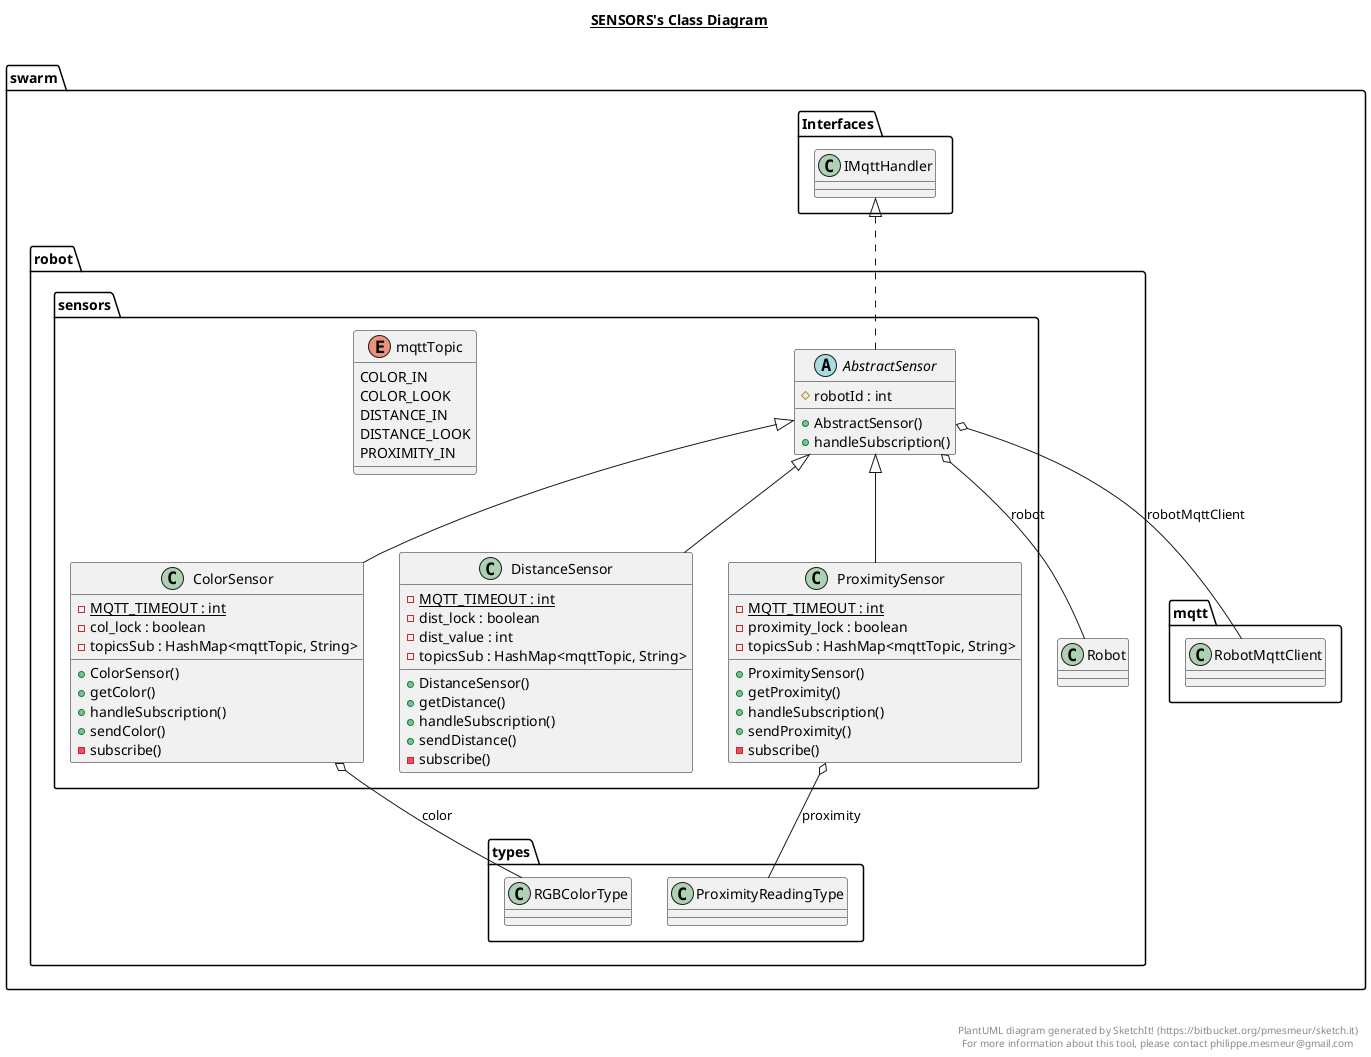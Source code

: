 @startuml

title __SENSORS's Class Diagram__\n

  namespace swarm {
    namespace robot {
      namespace sensors {
        abstract class swarm.robot.sensors.AbstractSensor {
            # robotId : int
            + AbstractSensor()
            + handleSubscription()
        }
      }
    }
  }
  

  namespace swarm {
    namespace robot {
      namespace sensors {
        class swarm.robot.sensors.ColorSensor {
            {static} - MQTT_TIMEOUT : int
            - col_lock : boolean
            - topicsSub : HashMap<mqttTopic, String>
            + ColorSensor()
            + getColor()
            + handleSubscription()
            + sendColor()
            - subscribe()
        }
      }
    }
  }
  

  namespace swarm {
    namespace robot {
      namespace sensors {
        enum mqttTopic {
          COLOR_IN
          COLOR_LOOK
        }
      }
    }
  }
  

  namespace swarm {
    namespace robot {
      namespace sensors {
        class swarm.robot.sensors.DistanceSensor {
            {static} - MQTT_TIMEOUT : int
            - dist_lock : boolean
            - dist_value : int
            - topicsSub : HashMap<mqttTopic, String>
            + DistanceSensor()
            + getDistance()
            + handleSubscription()
            + sendDistance()
            - subscribe()
        }
      }
    }
  }
  

  namespace swarm {
    namespace robot {
      namespace sensors {
        enum mqttTopic {
          DISTANCE_IN
          DISTANCE_LOOK
        }
      }
    }
  }
  

  namespace swarm {
    namespace robot {
      namespace sensors {
        class swarm.robot.sensors.ProximitySensor {
            {static} - MQTT_TIMEOUT : int
            - proximity_lock : boolean
            - topicsSub : HashMap<mqttTopic, String>
            + ProximitySensor()
            + getProximity()
            + handleSubscription()
            + sendProximity()
            - subscribe()
        }
      }
    }
  }
  

  namespace swarm {
    namespace robot {
      namespace sensors {
        enum mqttTopic {
          PROXIMITY_IN
        }
      }
    }
  }
  

  swarm.robot.sensors.AbstractSensor .up.|> swarm.Interfaces.IMqttHandler
  swarm.robot.sensors.AbstractSensor o-- swarm.robot.Robot : robot
  swarm.robot.sensors.AbstractSensor o-- swarm.mqtt.RobotMqttClient : robotMqttClient
  swarm.robot.sensors.ColorSensor -up-|> swarm.robot.sensors.AbstractSensor
  swarm.robot.sensors.ColorSensor o-- swarm.robot.types.RGBColorType : color
  swarm.robot.sensors.ColorSensor +-down- swarm.robot.sensors.ColorSensor.mqttTopic
  swarm.robot.sensors.DistanceSensor -up-|> swarm.robot.sensors.AbstractSensor
  swarm.robot.sensors.DistanceSensor +-down- swarm.robot.sensors.DistanceSensor.mqttTopic
  swarm.robot.sensors.ProximitySensor -up-|> swarm.robot.sensors.AbstractSensor
  swarm.robot.sensors.ProximitySensor o-- swarm.robot.types.ProximityReadingType : proximity
  swarm.robot.sensors.ProximitySensor +-down- swarm.robot.sensors.ProximitySensor.mqttTopic


right footer


PlantUML diagram generated by SketchIt! (https://bitbucket.org/pmesmeur/sketch.it)
For more information about this tool, please contact philippe.mesmeur@gmail.com
endfooter

@enduml
